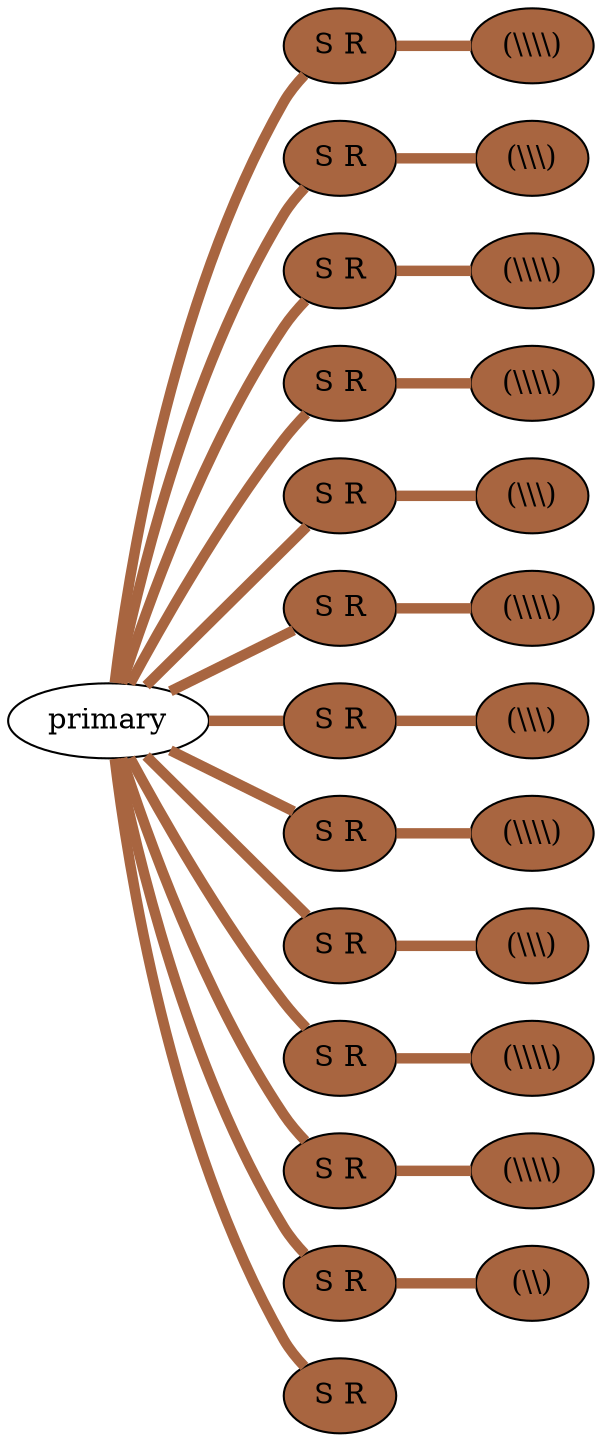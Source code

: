 graph {
 graph [rankdir=LR]
"1" [qtype="pendant_node", pendant_colors="#A86540,#777777", pendant_ply="S", pendant_attach="R", pendant_length="53", label="S R", style=filled, fillcolor="#A86540"]
"primary" -- "1" [qtype="pendant_link",penwidth=5,color="#A86540"]
"1:0" [qtype="knot_node", knot_value="4", knot_type="L", knot_position="16.0", knot_spin="Z", label="(\\\\\\\\)", style=filled, fillcolor="#A86540"]
"1" -- "1:0" [qtype="knot_link",penwidth=5,color="#A86540"]
"2" [qtype="pendant_node", pendant_colors="#A86540,#777777", pendant_ply="S", pendant_attach="R", pendant_length="53", label="S R", style=filled, fillcolor="#A86540"]
"primary" -- "2" [qtype="pendant_link",penwidth=5,color="#A86540"]
"2:0" [qtype="knot_node", knot_value="3", knot_type="L", knot_position="17.0", knot_spin="Z", label="(\\\\\\)", style=filled, fillcolor="#A86540"]
"2" -- "2:0" [qtype="knot_link",penwidth=5,color="#A86540"]
"3" [qtype="pendant_node", pendant_colors="#A86540,#777777", pendant_ply="S", pendant_attach="R", pendant_length="53", label="S R", style=filled, fillcolor="#A86540"]
"primary" -- "3" [qtype="pendant_link",penwidth=5,color="#A86540"]
"3:0" [qtype="knot_node", knot_value="4", knot_type="L", knot_position="16.0", knot_spin="Z", label="(\\\\\\\\)", style=filled, fillcolor="#A86540"]
"3" -- "3:0" [qtype="knot_link",penwidth=5,color="#A86540"]
"4" [qtype="pendant_node", pendant_colors="#A86540,#777777", pendant_ply="S", pendant_attach="R", pendant_length="55", label="S R", style=filled, fillcolor="#A86540"]
"primary" -- "4" [qtype="pendant_link",penwidth=5,color="#A86540"]
"4:0" [qtype="knot_node", knot_value="4", knot_type="L", knot_position="16.0", knot_spin="Z", label="(\\\\\\\\)", style=filled, fillcolor="#A86540"]
"4" -- "4:0" [qtype="knot_link",penwidth=5,color="#A86540"]
"5" [qtype="pendant_node", pendant_colors="#A86540,#777777", pendant_ply="S", pendant_attach="R", pendant_length="54", label="S R", style=filled, fillcolor="#A86540"]
"primary" -- "5" [qtype="pendant_link",penwidth=5,color="#A86540"]
"5:0" [qtype="knot_node", knot_value="3", knot_type="L", knot_position="16.5", knot_spin="Z", label="(\\\\\\)", style=filled, fillcolor="#A86540"]
"5" -- "5:0" [qtype="knot_link",penwidth=5,color="#A86540"]
"6" [qtype="pendant_node", pendant_colors="#A86540,#777777", pendant_ply="S", pendant_attach="R", pendant_length="51", label="S R", style=filled, fillcolor="#A86540"]
"primary" -- "6" [qtype="pendant_link",penwidth=5,color="#A86540"]
"6:0" [qtype="knot_node", knot_value="4", knot_type="L", knot_position="17.5", knot_spin="Z", label="(\\\\\\\\)", style=filled, fillcolor="#A86540"]
"6" -- "6:0" [qtype="knot_link",penwidth=5,color="#A86540"]
"7" [qtype="pendant_node", pendant_colors="#A86540,#777777", pendant_ply="S", pendant_attach="R", pendant_length="52", label="S R", style=filled, fillcolor="#A86540"]
"primary" -- "7" [qtype="pendant_link",penwidth=5,color="#A86540"]
"7:0" [qtype="knot_node", knot_value="3", knot_type="L", knot_position="18.5", knot_spin="Z", label="(\\\\\\)", style=filled, fillcolor="#A86540"]
"7" -- "7:0" [qtype="knot_link",penwidth=5,color="#A86540"]
"8" [qtype="pendant_node", pendant_colors="#A86540,#777777", pendant_ply="S", pendant_attach="R", pendant_length="53", label="S R", style=filled, fillcolor="#A86540"]
"primary" -- "8" [qtype="pendant_link",penwidth=5,color="#A86540"]
"8:0" [qtype="knot_node", knot_value="4", knot_type="L", knot_position="19.0", knot_spin="Z", label="(\\\\\\\\)", style=filled, fillcolor="#A86540"]
"8" -- "8:0" [qtype="knot_link",penwidth=5,color="#A86540"]
"9" [qtype="pendant_node", pendant_colors="#A86540,#777777", pendant_ply="S", pendant_attach="R", pendant_length="53", label="S R", style=filled, fillcolor="#A86540"]
"primary" -- "9" [qtype="pendant_link",penwidth=5,color="#A86540"]
"9:0" [qtype="knot_node", knot_value="3", knot_type="L", knot_position="19.5", knot_spin="Z", label="(\\\\\\)", style=filled, fillcolor="#A86540"]
"9" -- "9:0" [qtype="knot_link",penwidth=5,color="#A86540"]
"10" [qtype="pendant_node", pendant_colors="#A86540,#777777", pendant_ply="S", pendant_attach="R", pendant_length="52", label="S R", style=filled, fillcolor="#A86540"]
"primary" -- "10" [qtype="pendant_link",penwidth=5,color="#A86540"]
"10:0" [qtype="knot_node", knot_value="4", knot_type="L", knot_position="19.5", knot_spin="Z", label="(\\\\\\\\)", style=filled, fillcolor="#A86540"]
"10" -- "10:0" [qtype="knot_link",penwidth=5,color="#A86540"]
"11" [qtype="pendant_node", pendant_colors="#A86540,#777777", pendant_ply="S", pendant_attach="R", pendant_length="53", label="S R", style=filled, fillcolor="#A86540"]
"primary" -- "11" [qtype="pendant_link",penwidth=5,color="#A86540"]
"11:0" [qtype="knot_node", knot_value="4", knot_type="L", knot_position="19.0", knot_spin="Z", label="(\\\\\\\\)", style=filled, fillcolor="#A86540"]
"11" -- "11:0" [qtype="knot_link",penwidth=5,color="#A86540"]
"12" [qtype="pendant_node", pendant_colors="#A86540,#777777", pendant_ply="S", pendant_attach="R", pendant_length="53", label="S R", style=filled, fillcolor="#A86540"]
"primary" -- "12" [qtype="pendant_link",penwidth=5,color="#A86540"]
"12:0" [qtype="knot_node", knot_value="2", knot_type="L", knot_position="18.5", knot_spin="Z", label="(\\\\)", style=filled, fillcolor="#A86540"]
"12" -- "12:0" [qtype="knot_link",penwidth=5,color="#A86540"]
"13" [qtype="pendant_node", pendant_colors="#A86540,#777777", pendant_ply="S", pendant_attach="R", pendant_length="54", label="S R", style=filled, fillcolor="#A86540"]
"primary" -- "13" [qtype="pendant_link",penwidth=5,color="#A86540"]
}
